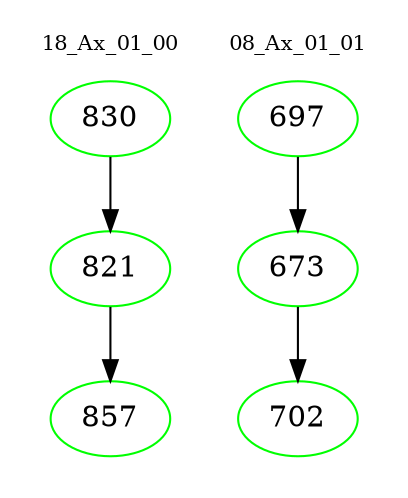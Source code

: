 digraph{
subgraph cluster_0 {
color = white
label = "18_Ax_01_00";
fontsize=10;
T0_830 [label="830", color="green"]
T0_830 -> T0_821 [color="black"]
T0_821 [label="821", color="green"]
T0_821 -> T0_857 [color="black"]
T0_857 [label="857", color="green"]
}
subgraph cluster_1 {
color = white
label = "08_Ax_01_01";
fontsize=10;
T1_697 [label="697", color="green"]
T1_697 -> T1_673 [color="black"]
T1_673 [label="673", color="green"]
T1_673 -> T1_702 [color="black"]
T1_702 [label="702", color="green"]
}
}
